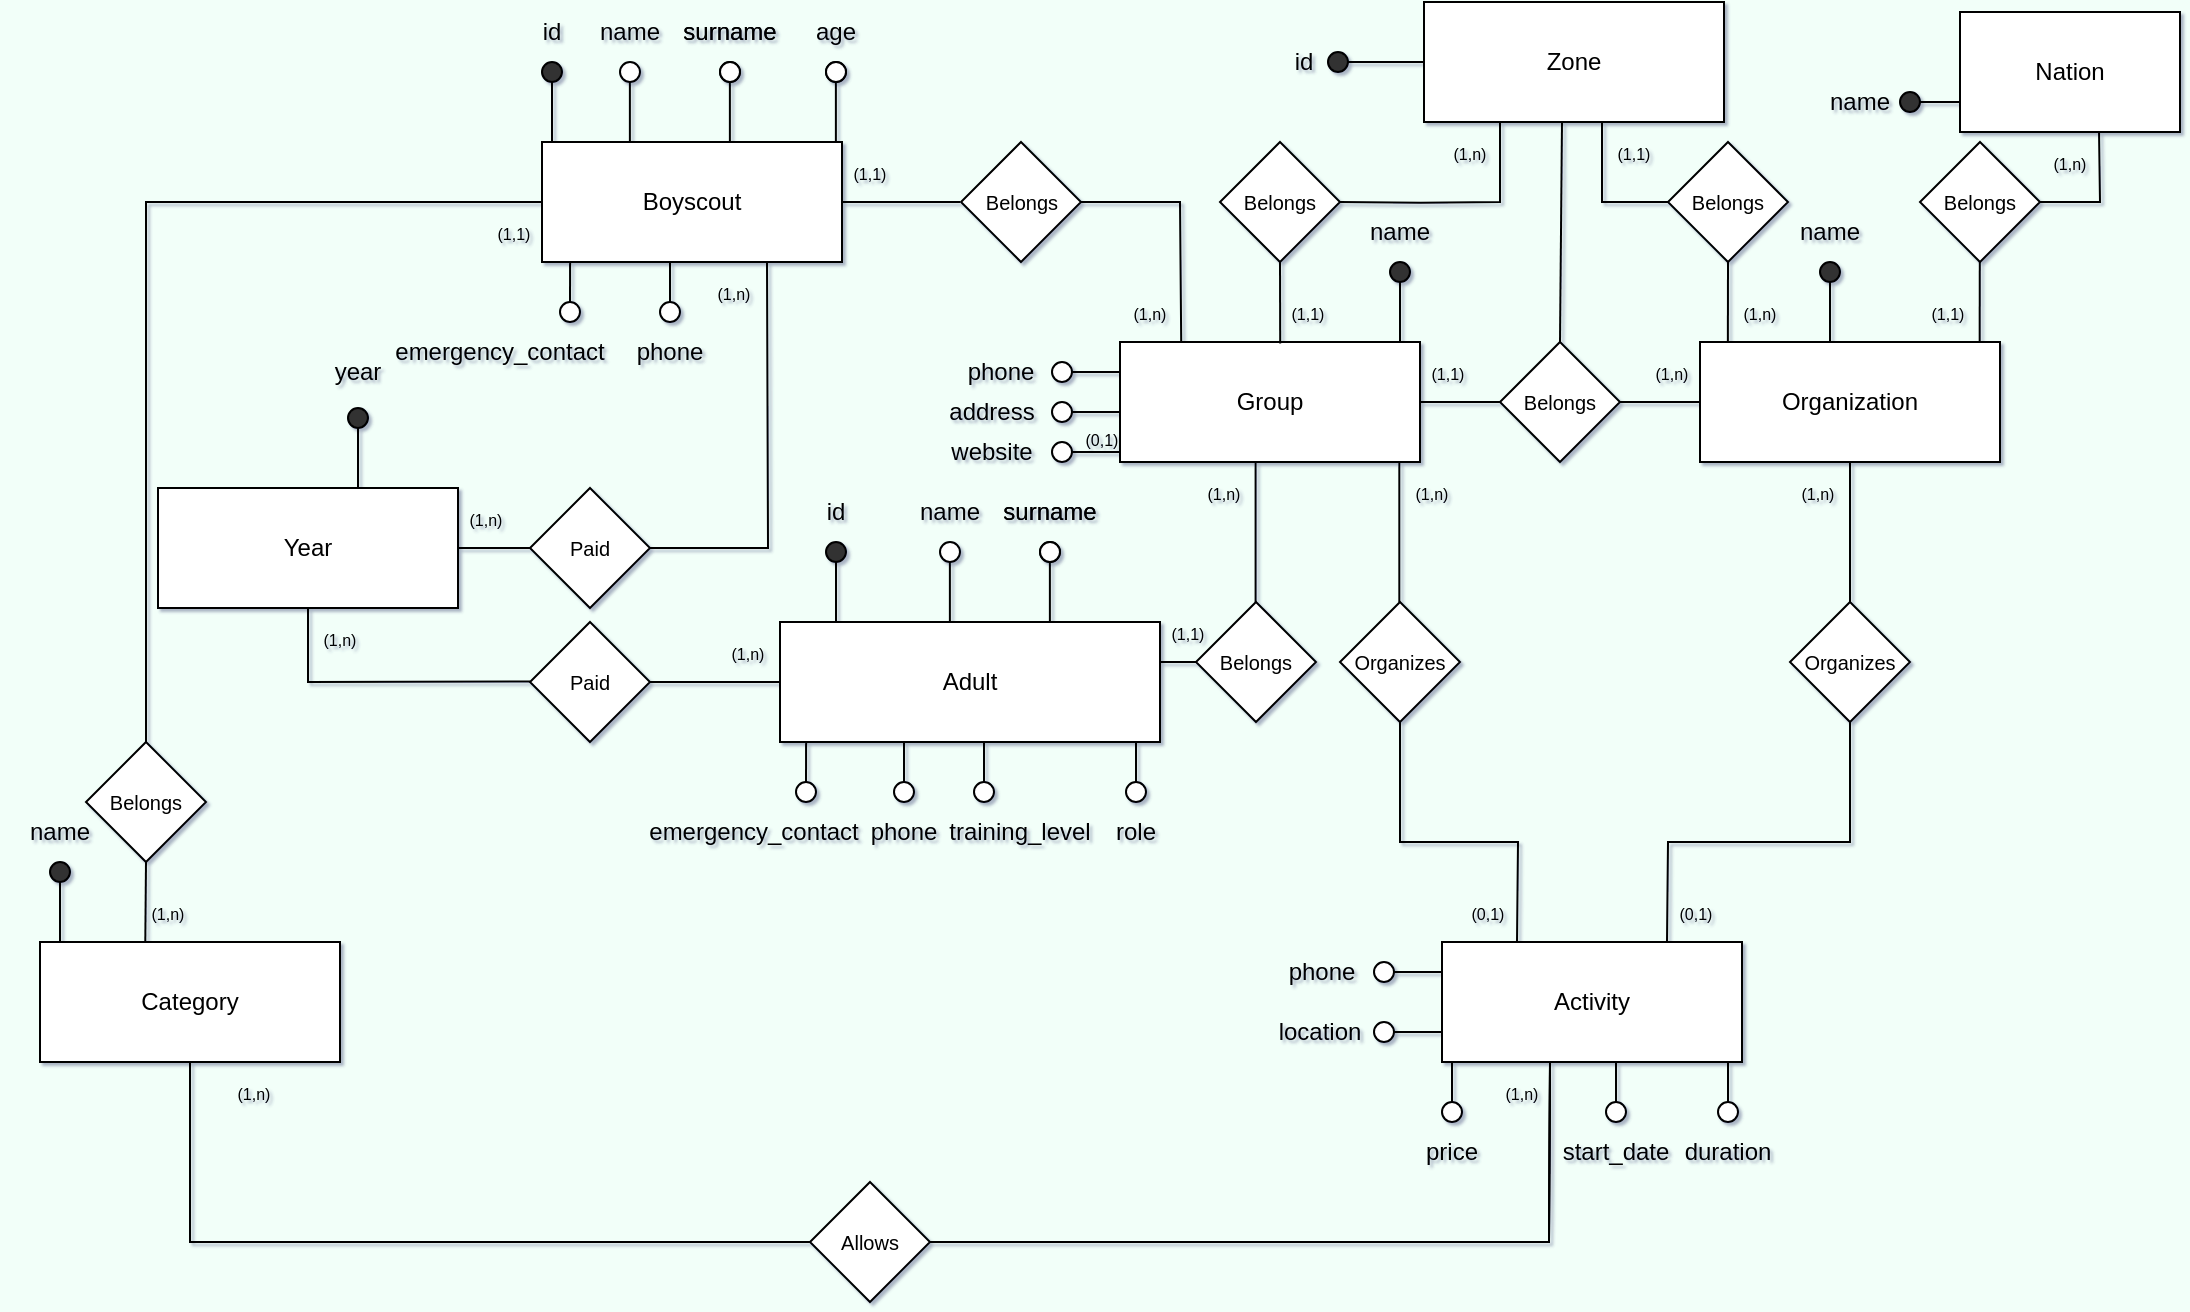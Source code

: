 <mxfile version="18.1.2" type="device"><diagram id="R2lEEEUBdFMjLlhIrx00" name="Page-1"><mxGraphModel dx="2272" dy="762" grid="1" gridSize="10" guides="1" tooltips="1" connect="1" arrows="1" fold="1" page="1" pageScale="1" pageWidth="850" pageHeight="1100" background="#F2FFF9" math="0" shadow="1" extFonts="Permanent Marker^https://fonts.googleapis.com/css?family=Permanent+Marker"><root><mxCell id="0"/><mxCell id="1" parent="0"/><mxCell id="DoqK734k6bvV0mtq3_Hi-2" value="Boyscout" style="rounded=0;whiteSpace=wrap;html=1;" parent="1" vertex="1"><mxGeometry x="111" y="110" width="150" height="60" as="geometry"/></mxCell><mxCell id="DoqK734k6bvV0mtq3_Hi-8" value="" style="ellipse;whiteSpace=wrap;html=1;fillColor=#303030;" parent="1" vertex="1"><mxGeometry x="111" y="70" width="10" height="10" as="geometry"/></mxCell><mxCell id="DoqK734k6bvV0mtq3_Hi-12" value="" style="endArrow=none;html=1;rounded=0;" parent="1" edge="1"><mxGeometry width="50" height="50" relative="1" as="geometry"><mxPoint x="116" y="110" as="sourcePoint"/><mxPoint x="116" y="80" as="targetPoint"/></mxGeometry></mxCell><mxCell id="DoqK734k6bvV0mtq3_Hi-15" value="id" style="text;html=1;strokeColor=none;fillColor=none;align=center;verticalAlign=middle;whiteSpace=wrap;rounded=0;" parent="1" vertex="1"><mxGeometry x="86" y="40" width="60" height="30" as="geometry"/></mxCell><mxCell id="DoqK734k6bvV0mtq3_Hi-16" value="" style="ellipse;whiteSpace=wrap;html=1;fillColor=#FFFFFF;" parent="1" vertex="1"><mxGeometry x="150" y="70" width="10" height="10" as="geometry"/></mxCell><mxCell id="DoqK734k6bvV0mtq3_Hi-18" value="name" style="text;html=1;strokeColor=none;fillColor=none;align=center;verticalAlign=middle;whiteSpace=wrap;rounded=0;" parent="1" vertex="1"><mxGeometry x="125" y="40" width="60" height="30" as="geometry"/></mxCell><mxCell id="DoqK734k6bvV0mtq3_Hi-21" value="" style="ellipse;whiteSpace=wrap;html=1;fillColor=#FFFFFF;" parent="1" vertex="1"><mxGeometry x="200" y="70" width="10" height="10" as="geometry"/></mxCell><mxCell id="DoqK734k6bvV0mtq3_Hi-23" value="surname" style="text;html=1;strokeColor=none;fillColor=none;align=center;verticalAlign=middle;whiteSpace=wrap;rounded=0;" parent="1" vertex="1"><mxGeometry x="175" y="40" width="60" height="30" as="geometry"/></mxCell><mxCell id="DoqK734k6bvV0mtq3_Hi-24" value="surname" style="text;html=1;strokeColor=none;fillColor=none;align=center;verticalAlign=middle;whiteSpace=wrap;rounded=0;" parent="1" vertex="1"><mxGeometry x="175" y="40" width="60" height="30" as="geometry"/></mxCell><mxCell id="DoqK734k6bvV0mtq3_Hi-25" value="" style="ellipse;whiteSpace=wrap;html=1;fillColor=#FFFFFF;" parent="1" vertex="1"><mxGeometry x="200" y="70" width="10" height="10" as="geometry"/></mxCell><mxCell id="DoqK734k6bvV0mtq3_Hi-27" value="emergency_contact" style="text;html=1;strokeColor=none;fillColor=none;align=center;verticalAlign=middle;whiteSpace=wrap;rounded=0;" parent="1" vertex="1"><mxGeometry x="60" y="200" width="60" height="30" as="geometry"/></mxCell><mxCell id="DoqK734k6bvV0mtq3_Hi-28" value="" style="ellipse;whiteSpace=wrap;html=1;fillColor=#FFFFFF;" parent="1" vertex="1"><mxGeometry x="120" y="190" width="10" height="10" as="geometry"/></mxCell><mxCell id="DoqK734k6bvV0mtq3_Hi-30" value="phone" style="text;html=1;strokeColor=none;fillColor=none;align=center;verticalAlign=middle;whiteSpace=wrap;rounded=0;" parent="1" vertex="1"><mxGeometry x="145" y="200" width="60" height="30" as="geometry"/></mxCell><mxCell id="DoqK734k6bvV0mtq3_Hi-31" value="" style="ellipse;whiteSpace=wrap;html=1;fillColor=#FFFFFF;" parent="1" vertex="1"><mxGeometry x="170" y="190" width="10" height="10" as="geometry"/></mxCell><mxCell id="DoqK734k6bvV0mtq3_Hi-32" value="" style="endArrow=none;html=1;rounded=0;" parent="1" edge="1"><mxGeometry width="50" height="50" relative="1" as="geometry"><mxPoint x="154.94" y="110" as="sourcePoint"/><mxPoint x="154.94" y="80" as="targetPoint"/></mxGeometry></mxCell><mxCell id="DoqK734k6bvV0mtq3_Hi-33" value="" style="endArrow=none;html=1;rounded=0;" parent="1" edge="1"><mxGeometry width="50" height="50" relative="1" as="geometry"><mxPoint x="204.94" y="110" as="sourcePoint"/><mxPoint x="204.94" y="80" as="targetPoint"/></mxGeometry></mxCell><mxCell id="DoqK734k6bvV0mtq3_Hi-35" value="Adult" style="rounded=0;whiteSpace=wrap;html=1;" parent="1" vertex="1"><mxGeometry x="230" y="350" width="190" height="60" as="geometry"/></mxCell><mxCell id="DoqK734k6bvV0mtq3_Hi-37" value="training_level" style="text;html=1;strokeColor=none;fillColor=none;align=center;verticalAlign=middle;whiteSpace=wrap;rounded=0;" parent="1" vertex="1"><mxGeometry x="320" y="440" width="60" height="30" as="geometry"/></mxCell><mxCell id="DoqK734k6bvV0mtq3_Hi-40" value="role" style="text;html=1;strokeColor=none;fillColor=none;align=center;verticalAlign=middle;whiteSpace=wrap;rounded=0;" parent="1" vertex="1"><mxGeometry x="378" y="440" width="60" height="30" as="geometry"/></mxCell><mxCell id="DoqK734k6bvV0mtq3_Hi-42" value="Group" style="rounded=0;whiteSpace=wrap;html=1;" parent="1" vertex="1"><mxGeometry x="400" y="210" width="150" height="60" as="geometry"/></mxCell><mxCell id="DoqK734k6bvV0mtq3_Hi-43" value="" style="ellipse;whiteSpace=wrap;html=1;fillColor=#303030;" parent="1" vertex="1"><mxGeometry x="535" y="170" width="10" height="10" as="geometry"/></mxCell><mxCell id="DoqK734k6bvV0mtq3_Hi-44" value="" style="endArrow=none;html=1;rounded=0;" parent="1" edge="1"><mxGeometry width="50" height="50" relative="1" as="geometry"><mxPoint x="540" y="210" as="sourcePoint"/><mxPoint x="540" y="180" as="targetPoint"/></mxGeometry></mxCell><mxCell id="DoqK734k6bvV0mtq3_Hi-45" value="name" style="text;html=1;strokeColor=none;fillColor=none;align=center;verticalAlign=middle;whiteSpace=wrap;rounded=0;" parent="1" vertex="1"><mxGeometry x="510" y="140" width="60" height="30" as="geometry"/></mxCell><mxCell id="DoqK734k6bvV0mtq3_Hi-47" value="phone" style="text;html=1;strokeColor=none;fillColor=none;align=center;verticalAlign=middle;whiteSpace=wrap;rounded=0;" parent="1" vertex="1"><mxGeometry x="320.5" y="210" width="39" height="30" as="geometry"/></mxCell><mxCell id="DoqK734k6bvV0mtq3_Hi-50" value="website" style="text;html=1;strokeColor=none;fillColor=none;align=center;verticalAlign=middle;whiteSpace=wrap;rounded=0;" parent="1" vertex="1"><mxGeometry x="306" y="250" width="60" height="30" as="geometry"/></mxCell><mxCell id="DoqK734k6bvV0mtq3_Hi-57" value="address" style="text;html=1;strokeColor=none;fillColor=none;align=center;verticalAlign=middle;whiteSpace=wrap;rounded=0;" parent="1" vertex="1"><mxGeometry x="306" y="230" width="60" height="30" as="geometry"/></mxCell><mxCell id="DoqK734k6bvV0mtq3_Hi-61" value="&lt;font style=&quot;font-size: 10px&quot;&gt;Belongs&lt;/font&gt;" style="rhombus;whiteSpace=wrap;html=1;fillColor=#FFFFFF;" parent="1" vertex="1"><mxGeometry x="320.5" y="110" width="60" height="60" as="geometry"/></mxCell><mxCell id="DoqK734k6bvV0mtq3_Hi-62" value="" style="endArrow=none;html=1;rounded=0;exitX=1;exitY=0.5;exitDx=0;exitDy=0;" parent="1" source="DoqK734k6bvV0mtq3_Hi-2" edge="1"><mxGeometry width="50" height="50" relative="1" as="geometry"><mxPoint x="338" y="340" as="sourcePoint"/><mxPoint x="320" y="140" as="targetPoint"/></mxGeometry></mxCell><mxCell id="DoqK734k6bvV0mtq3_Hi-69" value="&lt;font style=&quot;font-size: 8px&quot;&gt;(1,1)&lt;/font&gt;" style="text;html=1;strokeColor=none;fillColor=none;align=center;verticalAlign=middle;whiteSpace=wrap;rounded=0;" parent="1" vertex="1"><mxGeometry x="261" y="110" width="28" height="30" as="geometry"/></mxCell><mxCell id="DoqK734k6bvV0mtq3_Hi-72" value="Organization" style="rounded=0;whiteSpace=wrap;html=1;" parent="1" vertex="1"><mxGeometry x="690" y="210" width="150" height="60" as="geometry"/></mxCell><mxCell id="DoqK734k6bvV0mtq3_Hi-78" value="" style="ellipse;whiteSpace=wrap;html=1;fillColor=#303030;" parent="1" vertex="1"><mxGeometry x="750" y="170" width="10" height="10" as="geometry"/></mxCell><mxCell id="DoqK734k6bvV0mtq3_Hi-79" value="" style="endArrow=none;html=1;rounded=0;" parent="1" edge="1"><mxGeometry width="50" height="50" relative="1" as="geometry"><mxPoint x="755" y="210" as="sourcePoint"/><mxPoint x="755" y="180" as="targetPoint"/></mxGeometry></mxCell><mxCell id="DoqK734k6bvV0mtq3_Hi-80" value="name" style="text;html=1;strokeColor=none;fillColor=none;align=center;verticalAlign=middle;whiteSpace=wrap;rounded=0;" parent="1" vertex="1"><mxGeometry x="725" y="140" width="60" height="30" as="geometry"/></mxCell><mxCell id="DoqK734k6bvV0mtq3_Hi-81" value="" style="endArrow=none;html=1;rounded=0;exitX=0;exitY=0.5;exitDx=0;exitDy=0;entryX=1;entryY=0.5;entryDx=0;entryDy=0;" parent="1" target="DoqK734k6bvV0mtq3_Hi-82" edge="1"><mxGeometry width="50" height="50" relative="1" as="geometry"><mxPoint x="400" y="245" as="sourcePoint"/><mxPoint x="362.0" y="250" as="targetPoint"/></mxGeometry></mxCell><mxCell id="DoqK734k6bvV0mtq3_Hi-82" value="" style="ellipse;whiteSpace=wrap;html=1;fillColor=#FFFFFF;" parent="1" vertex="1"><mxGeometry x="366" y="240" width="10" height="10" as="geometry"/></mxCell><mxCell id="DoqK734k6bvV0mtq3_Hi-83" value="" style="endArrow=none;html=1;rounded=0;exitX=0;exitY=0.5;exitDx=0;exitDy=0;entryX=1;entryY=0.5;entryDx=0;entryDy=0;" parent="1" target="DoqK734k6bvV0mtq3_Hi-84" edge="1"><mxGeometry width="50" height="50" relative="1" as="geometry"><mxPoint x="400" y="265" as="sourcePoint"/><mxPoint x="362.0" y="270" as="targetPoint"/></mxGeometry></mxCell><mxCell id="DoqK734k6bvV0mtq3_Hi-84" value="" style="ellipse;whiteSpace=wrap;html=1;fillColor=#FFFFFF;" parent="1" vertex="1"><mxGeometry x="366" y="260" width="10" height="10" as="geometry"/></mxCell><mxCell id="DoqK734k6bvV0mtq3_Hi-85" value="" style="endArrow=none;html=1;rounded=0;exitX=0;exitY=0.5;exitDx=0;exitDy=0;entryX=1;entryY=0.5;entryDx=0;entryDy=0;" parent="1" target="DoqK734k6bvV0mtq3_Hi-86" edge="1"><mxGeometry width="50" height="50" relative="1" as="geometry"><mxPoint x="400" y="225" as="sourcePoint"/><mxPoint x="362.0" y="230" as="targetPoint"/></mxGeometry></mxCell><mxCell id="DoqK734k6bvV0mtq3_Hi-86" value="" style="ellipse;whiteSpace=wrap;html=1;fillColor=#FFFFFF;" parent="1" vertex="1"><mxGeometry x="366" y="220" width="10" height="10" as="geometry"/></mxCell><mxCell id="DoqK734k6bvV0mtq3_Hi-87" value="&lt;font style=&quot;font-size: 10px&quot;&gt;Belongs&lt;/font&gt;" style="rhombus;whiteSpace=wrap;html=1;fillColor=#FFFFFF;" parent="1" vertex="1"><mxGeometry x="590" y="210" width="60" height="60" as="geometry"/></mxCell><mxCell id="DoqK734k6bvV0mtq3_Hi-88" value="" style="endArrow=none;html=1;rounded=0;entryX=0;entryY=0.5;entryDx=0;entryDy=0;exitX=1;exitY=0.5;exitDx=0;exitDy=0;" parent="1" source="DoqK734k6bvV0mtq3_Hi-42" target="DoqK734k6bvV0mtq3_Hi-87" edge="1"><mxGeometry width="50" height="50" relative="1" as="geometry"><mxPoint x="485" y="220" as="sourcePoint"/><mxPoint x="485" y="180" as="targetPoint"/></mxGeometry></mxCell><mxCell id="DoqK734k6bvV0mtq3_Hi-89" value="" style="endArrow=none;html=1;rounded=0;entryX=0;entryY=0.5;entryDx=0;entryDy=0;exitX=1;exitY=0.5;exitDx=0;exitDy=0;" parent="1" source="DoqK734k6bvV0mtq3_Hi-87" target="DoqK734k6bvV0mtq3_Hi-72" edge="1"><mxGeometry width="50" height="50" relative="1" as="geometry"><mxPoint x="560" y="250" as="sourcePoint"/><mxPoint x="610" y="250" as="targetPoint"/></mxGeometry></mxCell><mxCell id="DoqK734k6bvV0mtq3_Hi-90" value="&lt;font style=&quot;font-size: 8px&quot;&gt;(1,1)&lt;/font&gt;" style="text;html=1;strokeColor=none;fillColor=none;align=center;verticalAlign=middle;whiteSpace=wrap;rounded=0;" parent="1" vertex="1"><mxGeometry x="550" y="210" width="28" height="30" as="geometry"/></mxCell><mxCell id="DoqK734k6bvV0mtq3_Hi-91" value="&lt;font style=&quot;font-size: 8px&quot;&gt;(1,n)&lt;/font&gt;" style="text;html=1;strokeColor=none;fillColor=none;align=center;verticalAlign=middle;whiteSpace=wrap;rounded=0;" parent="1" vertex="1"><mxGeometry x="662" y="210" width="28" height="30" as="geometry"/></mxCell><mxCell id="DoqK734k6bvV0mtq3_Hi-92" value="Category" style="rounded=0;whiteSpace=wrap;html=1;" parent="1" vertex="1"><mxGeometry x="-140" y="510" width="150" height="60" as="geometry"/></mxCell><mxCell id="DoqK734k6bvV0mtq3_Hi-93" value="Activity" style="rounded=0;whiteSpace=wrap;html=1;" parent="1" vertex="1"><mxGeometry x="561" y="510" width="150" height="60" as="geometry"/></mxCell><mxCell id="DoqK734k6bvV0mtq3_Hi-95" value="start_date" style="text;html=1;strokeColor=none;fillColor=none;align=center;verticalAlign=middle;whiteSpace=wrap;rounded=0;" parent="1" vertex="1"><mxGeometry x="618" y="600" width="60" height="30" as="geometry"/></mxCell><mxCell id="DoqK734k6bvV0mtq3_Hi-96" value="" style="ellipse;whiteSpace=wrap;html=1;fillColor=#FFFFFF;" parent="1" vertex="1"><mxGeometry x="643" y="590" width="10" height="10" as="geometry"/></mxCell><mxCell id="DoqK734k6bvV0mtq3_Hi-97" value="" style="endArrow=none;html=1;rounded=0;exitX=0.5;exitY=1;exitDx=0;exitDy=0;entryX=0.5;entryY=0;entryDx=0;entryDy=0;" parent="1" target="DoqK734k6bvV0mtq3_Hi-96" edge="1"><mxGeometry width="50" height="50" relative="1" as="geometry"><mxPoint x="648" y="570" as="sourcePoint"/><mxPoint x="648" y="590" as="targetPoint"/></mxGeometry></mxCell><mxCell id="DoqK734k6bvV0mtq3_Hi-98" value="duration" style="text;html=1;strokeColor=none;fillColor=none;align=center;verticalAlign=middle;whiteSpace=wrap;rounded=0;" parent="1" vertex="1"><mxGeometry x="674" y="600" width="60" height="30" as="geometry"/></mxCell><mxCell id="DoqK734k6bvV0mtq3_Hi-99" value="" style="ellipse;whiteSpace=wrap;html=1;fillColor=#FFFFFF;" parent="1" vertex="1"><mxGeometry x="699" y="590" width="10" height="10" as="geometry"/></mxCell><mxCell id="DoqK734k6bvV0mtq3_Hi-100" value="" style="endArrow=none;html=1;rounded=0;exitX=0.5;exitY=1;exitDx=0;exitDy=0;entryX=0.5;entryY=0;entryDx=0;entryDy=0;" parent="1" target="DoqK734k6bvV0mtq3_Hi-99" edge="1"><mxGeometry width="50" height="50" relative="1" as="geometry"><mxPoint x="704" y="570.0" as="sourcePoint"/><mxPoint x="704" y="590" as="targetPoint"/></mxGeometry></mxCell><mxCell id="DoqK734k6bvV0mtq3_Hi-101" value="price" style="text;html=1;strokeColor=none;fillColor=none;align=center;verticalAlign=middle;whiteSpace=wrap;rounded=0;" parent="1" vertex="1"><mxGeometry x="536" y="600" width="60" height="30" as="geometry"/></mxCell><mxCell id="DoqK734k6bvV0mtq3_Hi-102" value="" style="ellipse;whiteSpace=wrap;html=1;fillColor=#FFFFFF;" parent="1" vertex="1"><mxGeometry x="561" y="590" width="10" height="10" as="geometry"/></mxCell><mxCell id="DoqK734k6bvV0mtq3_Hi-103" value="" style="endArrow=none;html=1;rounded=0;exitX=0.5;exitY=1;exitDx=0;exitDy=0;entryX=0.5;entryY=0;entryDx=0;entryDy=0;" parent="1" target="DoqK734k6bvV0mtq3_Hi-102" edge="1"><mxGeometry width="50" height="50" relative="1" as="geometry"><mxPoint x="566" y="570.0" as="sourcePoint"/><mxPoint x="566" y="590" as="targetPoint"/></mxGeometry></mxCell><mxCell id="DoqK734k6bvV0mtq3_Hi-104" value="location" style="text;html=1;strokeColor=none;fillColor=none;align=center;verticalAlign=middle;whiteSpace=wrap;rounded=0;" parent="1" vertex="1"><mxGeometry x="470" y="540" width="60" height="30" as="geometry"/></mxCell><mxCell id="DoqK734k6bvV0mtq3_Hi-108" value="phone" style="text;html=1;strokeColor=none;fillColor=none;align=center;verticalAlign=middle;whiteSpace=wrap;rounded=0;" parent="1" vertex="1"><mxGeometry x="480" y="510" width="42" height="30" as="geometry"/></mxCell><mxCell id="DoqK734k6bvV0mtq3_Hi-109" value="" style="ellipse;whiteSpace=wrap;html=1;fillColor=#FFFFFF;" parent="1" vertex="1"><mxGeometry x="527" y="520" width="10" height="10" as="geometry"/></mxCell><mxCell id="DoqK734k6bvV0mtq3_Hi-110" value="" style="endArrow=none;html=1;rounded=0;entryX=1;entryY=0.5;entryDx=0;entryDy=0;" parent="1" target="DoqK734k6bvV0mtq3_Hi-109" edge="1"><mxGeometry width="50" height="50" relative="1" as="geometry"><mxPoint x="561" y="525" as="sourcePoint"/><mxPoint x="521" y="525" as="targetPoint"/></mxGeometry></mxCell><mxCell id="DoqK734k6bvV0mtq3_Hi-111" value="&lt;span style=&quot;font-size: 10px&quot;&gt;Organizes&lt;/span&gt;" style="rhombus;whiteSpace=wrap;html=1;fillColor=#FFFFFF;" parent="1" vertex="1"><mxGeometry x="510" y="340" width="60" height="60" as="geometry"/></mxCell><mxCell id="DoqK734k6bvV0mtq3_Hi-112" value="&lt;font style=&quot;font-size: 10px&quot;&gt;Organizes&lt;/font&gt;" style="rhombus;whiteSpace=wrap;html=1;fillColor=#FFFFFF;" parent="1" vertex="1"><mxGeometry x="735" y="340" width="60" height="60" as="geometry"/></mxCell><mxCell id="DoqK734k6bvV0mtq3_Hi-115" value="" style="endArrow=none;html=1;rounded=0;entryX=0.5;entryY=1;entryDx=0;entryDy=0;exitX=0.25;exitY=0;exitDx=0;exitDy=0;" parent="1" source="DoqK734k6bvV0mtq3_Hi-93" target="DoqK734k6bvV0mtq3_Hi-111" edge="1"><mxGeometry width="50" height="50" relative="1" as="geometry"><mxPoint x="610" y="460" as="sourcePoint"/><mxPoint x="553.8" y="400" as="targetPoint"/><Array as="points"><mxPoint x="599" y="460"/><mxPoint x="540" y="460"/></Array></mxGeometry></mxCell><mxCell id="DoqK734k6bvV0mtq3_Hi-119" value="&lt;font style=&quot;font-size: 8px&quot;&gt;(1,n)&lt;/font&gt;" style="text;html=1;strokeColor=none;fillColor=none;align=center;verticalAlign=middle;whiteSpace=wrap;rounded=0;" parent="1" vertex="1"><mxGeometry x="735" y="270" width="28" height="30" as="geometry"/></mxCell><mxCell id="DoqK734k6bvV0mtq3_Hi-120" value="&lt;font style=&quot;font-size: 8px&quot;&gt;(1,n)&lt;/font&gt;" style="text;html=1;strokeColor=none;fillColor=none;align=center;verticalAlign=middle;whiteSpace=wrap;rounded=0;" parent="1" vertex="1"><mxGeometry x="542" y="270" width="28" height="30" as="geometry"/></mxCell><mxCell id="DoqK734k6bvV0mtq3_Hi-121" value="&lt;font style=&quot;font-size: 8px&quot;&gt;(0,1)&lt;/font&gt;" style="text;html=1;strokeColor=none;fillColor=none;align=center;verticalAlign=middle;whiteSpace=wrap;rounded=0;" parent="1" vertex="1"><mxGeometry x="570" y="480" width="28" height="30" as="geometry"/></mxCell><mxCell id="DoqK734k6bvV0mtq3_Hi-122" value="&lt;font style=&quot;font-size: 8px&quot;&gt;(0,1)&lt;/font&gt;" style="text;html=1;strokeColor=none;fillColor=none;align=center;verticalAlign=middle;whiteSpace=wrap;rounded=0;" parent="1" vertex="1"><mxGeometry x="674" y="480" width="28" height="30" as="geometry"/></mxCell><mxCell id="DoqK734k6bvV0mtq3_Hi-128" value="" style="ellipse;whiteSpace=wrap;html=1;fillColor=#FFFFFF;" parent="1" vertex="1"><mxGeometry x="327" y="430" width="10" height="10" as="geometry"/></mxCell><mxCell id="DoqK734k6bvV0mtq3_Hi-129" value="" style="endArrow=none;html=1;rounded=0;exitX=0.5;exitY=1;exitDx=0;exitDy=0;entryX=0.5;entryY=0;entryDx=0;entryDy=0;" parent="1" target="DoqK734k6bvV0mtq3_Hi-128" edge="1"><mxGeometry width="50" height="50" relative="1" as="geometry"><mxPoint x="332" y="410" as="sourcePoint"/><mxPoint x="332" y="430" as="targetPoint"/></mxGeometry></mxCell><mxCell id="DoqK734k6bvV0mtq3_Hi-130" value="" style="ellipse;whiteSpace=wrap;html=1;fillColor=#FFFFFF;" parent="1" vertex="1"><mxGeometry x="403" y="430" width="10" height="10" as="geometry"/></mxCell><mxCell id="DoqK734k6bvV0mtq3_Hi-131" value="" style="endArrow=none;html=1;rounded=0;exitX=0.5;exitY=1;exitDx=0;exitDy=0;entryX=0.5;entryY=0;entryDx=0;entryDy=0;" parent="1" target="DoqK734k6bvV0mtq3_Hi-130" edge="1"><mxGeometry width="50" height="50" relative="1" as="geometry"><mxPoint x="408" y="410" as="sourcePoint"/><mxPoint x="408" y="430" as="targetPoint"/></mxGeometry></mxCell><mxCell id="DoqK734k6bvV0mtq3_Hi-136" value="&lt;font style=&quot;font-size: 8px&quot;&gt;(1,n)&lt;/font&gt;" style="text;html=1;strokeColor=none;fillColor=none;align=center;verticalAlign=middle;whiteSpace=wrap;rounded=0;" parent="1" vertex="1"><mxGeometry x="401" y="180" width="28" height="30" as="geometry"/></mxCell><mxCell id="DoqK734k6bvV0mtq3_Hi-137" value="&lt;font style=&quot;font-size: 10px&quot;&gt;Belongs&lt;/font&gt;" style="rhombus;whiteSpace=wrap;html=1;fillColor=#FFFFFF;" parent="1" vertex="1"><mxGeometry x="-117" y="410" width="60" height="60" as="geometry"/></mxCell><mxCell id="DoqK734k6bvV0mtq3_Hi-139" value="" style="endArrow=none;html=1;rounded=0;exitX=0.5;exitY=0;exitDx=0;exitDy=0;entryX=0;entryY=0.5;entryDx=0;entryDy=0;" parent="1" source="DoqK734k6bvV0mtq3_Hi-137" target="DoqK734k6bvV0mtq3_Hi-2" edge="1"><mxGeometry width="50" height="50" relative="1" as="geometry"><mxPoint x="80.6" y="409.64" as="sourcePoint"/><mxPoint x="207" y="170" as="targetPoint"/><Array as="points"><mxPoint x="-87" y="140"/></Array></mxGeometry></mxCell><mxCell id="DoqK734k6bvV0mtq3_Hi-140" value="" style="endArrow=none;html=1;rounded=0;exitX=0.351;exitY=0;exitDx=0;exitDy=0;exitPerimeter=0;" parent="1" source="DoqK734k6bvV0mtq3_Hi-92" edge="1"><mxGeometry width="50" height="50" relative="1" as="geometry"><mxPoint x="-87.23" y="490" as="sourcePoint"/><mxPoint x="-87" y="470" as="targetPoint"/></mxGeometry></mxCell><mxCell id="DoqK734k6bvV0mtq3_Hi-141" value="&lt;font style=&quot;font-size: 8px&quot;&gt;(1,1)&lt;/font&gt;" style="text;html=1;strokeColor=none;fillColor=none;align=center;verticalAlign=middle;whiteSpace=wrap;rounded=0;" parent="1" vertex="1"><mxGeometry x="83" y="140" width="28" height="30" as="geometry"/></mxCell><mxCell id="DoqK734k6bvV0mtq3_Hi-142" value="&lt;font style=&quot;font-size: 8px&quot;&gt;(1,n)&lt;/font&gt;" style="text;html=1;strokeColor=none;fillColor=none;align=center;verticalAlign=middle;whiteSpace=wrap;rounded=0;" parent="1" vertex="1"><mxGeometry x="-90" y="480" width="28" height="30" as="geometry"/></mxCell><mxCell id="DoqK734k6bvV0mtq3_Hi-145" value="" style="endArrow=none;html=1;rounded=0;entryX=0.5;entryY=1;entryDx=0;entryDy=0;exitX=0.5;exitY=0;exitDx=0;exitDy=0;" parent="1" source="DoqK734k6bvV0mtq3_Hi-112" target="DoqK734k6bvV0mtq3_Hi-72" edge="1"><mxGeometry width="50" height="50" relative="1" as="geometry"><mxPoint x="804.49" y="340" as="sourcePoint"/><mxPoint x="804.29" y="230" as="targetPoint"/></mxGeometry></mxCell><mxCell id="DoqK734k6bvV0mtq3_Hi-146" value="" style="ellipse;whiteSpace=wrap;html=1;fillColor=#FFFFFF;" parent="1" vertex="1"><mxGeometry x="527" y="550" width="10" height="10" as="geometry"/></mxCell><mxCell id="DoqK734k6bvV0mtq3_Hi-147" value="" style="endArrow=none;html=1;rounded=0;entryX=1;entryY=0.5;entryDx=0;entryDy=0;" parent="1" target="DoqK734k6bvV0mtq3_Hi-146" edge="1"><mxGeometry width="50" height="50" relative="1" as="geometry"><mxPoint x="561" y="555.0" as="sourcePoint"/><mxPoint x="521" y="555" as="targetPoint"/></mxGeometry></mxCell><mxCell id="DoqK734k6bvV0mtq3_Hi-176" value="&lt;font style=&quot;font-size: 10px&quot;&gt;Allows&lt;/font&gt;" style="rhombus;whiteSpace=wrap;html=1;fillColor=#FFFFFF;" parent="1" vertex="1"><mxGeometry x="245" y="630" width="60" height="60" as="geometry"/></mxCell><mxCell id="DoqK734k6bvV0mtq3_Hi-178" value="" style="endArrow=none;html=1;rounded=0;exitX=0.5;exitY=1;exitDx=0;exitDy=0;entryX=0;entryY=0.5;entryDx=0;entryDy=0;" parent="1" source="DoqK734k6bvV0mtq3_Hi-92" target="DoqK734k6bvV0mtq3_Hi-176" edge="1"><mxGeometry width="50" height="50" relative="1" as="geometry"><mxPoint x="121.5" y="570" as="sourcePoint"/><mxPoint x="300" y="660" as="targetPoint"/><Array as="points"><mxPoint x="-65" y="660"/></Array></mxGeometry></mxCell><mxCell id="DoqK734k6bvV0mtq3_Hi-180" value="" style="endArrow=none;html=1;rounded=0;entryX=0.25;entryY=1;entryDx=0;entryDy=0;exitX=1;exitY=0.5;exitDx=0;exitDy=0;" parent="1" edge="1"><mxGeometry width="50" height="50" relative="1" as="geometry"><mxPoint x="520" y="660" as="sourcePoint"/><mxPoint x="615" y="570" as="targetPoint"/><Array as="points"><mxPoint x="614.5" y="660"/></Array></mxGeometry></mxCell><mxCell id="DoqK734k6bvV0mtq3_Hi-182" value="&lt;font style=&quot;font-size: 8px&quot;&gt;(1,n)&lt;/font&gt;" style="text;html=1;strokeColor=none;fillColor=none;align=center;verticalAlign=middle;whiteSpace=wrap;rounded=0;" parent="1" vertex="1"><mxGeometry x="587" y="570" width="28" height="30" as="geometry"/></mxCell><mxCell id="DoqK734k6bvV0mtq3_Hi-186" value="&lt;font style=&quot;font-size: 8px&quot;&gt;(1,n)&lt;/font&gt;" style="text;html=1;strokeColor=none;fillColor=none;align=center;verticalAlign=middle;whiteSpace=wrap;rounded=0;" parent="1" vertex="1"><mxGeometry x="-47" y="570" width="28" height="30" as="geometry"/></mxCell><mxCell id="DoqK734k6bvV0mtq3_Hi-190" value="" style="ellipse;whiteSpace=wrap;html=1;fillColor=#303030;" parent="1" vertex="1"><mxGeometry x="-135" y="470" width="10" height="10" as="geometry"/></mxCell><mxCell id="DoqK734k6bvV0mtq3_Hi-191" value="" style="endArrow=none;html=1;rounded=0;" parent="1" edge="1"><mxGeometry width="50" height="50" relative="1" as="geometry"><mxPoint x="-130" y="510" as="sourcePoint"/><mxPoint x="-130" y="480" as="targetPoint"/></mxGeometry></mxCell><mxCell id="DoqK734k6bvV0mtq3_Hi-192" value="name" style="text;html=1;strokeColor=none;fillColor=none;align=center;verticalAlign=middle;whiteSpace=wrap;rounded=0;" parent="1" vertex="1"><mxGeometry x="-160" y="440" width="60" height="30" as="geometry"/></mxCell><mxCell id="DoqK734k6bvV0mtq3_Hi-193" value="" style="endArrow=none;html=1;rounded=0;entryX=0.204;entryY=-0.007;entryDx=0;entryDy=0;exitX=1;exitY=0.5;exitDx=0;exitDy=0;entryPerimeter=0;" parent="1" source="DoqK734k6bvV0mtq3_Hi-61" target="DoqK734k6bvV0mtq3_Hi-42" edge="1"><mxGeometry width="50" height="50" relative="1" as="geometry"><mxPoint x="426" y="140" as="sourcePoint"/><mxPoint x="475" y="210" as="targetPoint"/><Array as="points"><mxPoint x="420" y="140"/><mxPoint x="430" y="140"/></Array></mxGeometry></mxCell><mxCell id="DoqK734k6bvV0mtq3_Hi-195" value="" style="endArrow=none;html=1;rounded=0;entryX=0.5;entryY=1;entryDx=0;entryDy=0;" parent="1" edge="1"><mxGeometry width="50" height="50" relative="1" as="geometry"><mxPoint x="539.66" y="340" as="sourcePoint"/><mxPoint x="539.66" y="270" as="targetPoint"/></mxGeometry></mxCell><mxCell id="BF_dbd6eHi6yPSpijGAB-1" value="" style="endArrow=none;html=1;rounded=0;entryX=0.25;entryY=1;entryDx=0;entryDy=0;" parent="1" edge="1"><mxGeometry width="50" height="50" relative="1" as="geometry"><mxPoint x="420" y="660" as="sourcePoint"/><mxPoint x="615" y="570" as="targetPoint"/><Array as="points"><mxPoint x="614.5" y="660"/></Array></mxGeometry></mxCell><mxCell id="BF_dbd6eHi6yPSpijGAB-2" value="" style="endArrow=none;html=1;rounded=0;entryX=0.25;entryY=1;entryDx=0;entryDy=0;exitX=1;exitY=0.5;exitDx=0;exitDy=0;" parent="1" source="DoqK734k6bvV0mtq3_Hi-176" edge="1"><mxGeometry width="50" height="50" relative="1" as="geometry"><mxPoint x="420" y="660" as="sourcePoint"/><mxPoint x="615" y="570" as="targetPoint"/><Array as="points"><mxPoint x="614.5" y="660"/></Array></mxGeometry></mxCell><mxCell id="BF_dbd6eHi6yPSpijGAB-3" value="" style="endArrow=none;html=1;rounded=0;entryX=0.5;entryY=1;entryDx=0;entryDy=0;exitX=0.75;exitY=0;exitDx=0;exitDy=0;" parent="1" source="DoqK734k6bvV0mtq3_Hi-93" target="DoqK734k6bvV0mtq3_Hi-112" edge="1"><mxGeometry width="50" height="50" relative="1" as="geometry"><mxPoint x="641" y="400" as="sourcePoint"/><mxPoint x="764.5" y="510" as="targetPoint"/><Array as="points"><mxPoint x="674" y="460"/><mxPoint x="765" y="460"/></Array></mxGeometry></mxCell><mxCell id="BF_dbd6eHi6yPSpijGAB-15" value="Zone" style="rounded=0;whiteSpace=wrap;html=1;" parent="1" vertex="1"><mxGeometry x="552" y="40" width="150" height="60" as="geometry"/></mxCell><mxCell id="BF_dbd6eHi6yPSpijGAB-16" value="" style="endArrow=none;html=1;rounded=0;exitX=0.534;exitY=0.013;exitDx=0;exitDy=0;entryX=0.5;entryY=1;entryDx=0;entryDy=0;exitPerimeter=0;" parent="1" source="DoqK734k6bvV0mtq3_Hi-42" target="BF_dbd6eHi6yPSpijGAB-23" edge="1"><mxGeometry width="50" height="50" relative="1" as="geometry"><mxPoint x="430" y="360" as="sourcePoint"/><mxPoint x="530" y="120" as="targetPoint"/></mxGeometry></mxCell><mxCell id="BF_dbd6eHi6yPSpijGAB-19" value="id" style="text;html=1;strokeColor=none;fillColor=none;align=center;verticalAlign=middle;whiteSpace=wrap;rounded=0;" parent="1" vertex="1"><mxGeometry x="462" y="55" width="60" height="30" as="geometry"/></mxCell><mxCell id="BF_dbd6eHi6yPSpijGAB-20" value="" style="ellipse;whiteSpace=wrap;html=1;fillColor=#303030;" parent="1" vertex="1"><mxGeometry x="504" y="65" width="10" height="10" as="geometry"/></mxCell><mxCell id="BF_dbd6eHi6yPSpijGAB-23" value="&lt;font style=&quot;font-size: 10px&quot;&gt;Belongs&lt;/font&gt;" style="rhombus;whiteSpace=wrap;html=1;fillColor=#FFFFFF;" parent="1" vertex="1"><mxGeometry x="450" y="110" width="60" height="60" as="geometry"/></mxCell><mxCell id="BF_dbd6eHi6yPSpijGAB-26" value="&lt;font style=&quot;font-size: 8px&quot;&gt;(1,1)&lt;/font&gt;" style="text;html=1;strokeColor=none;fillColor=none;align=center;verticalAlign=middle;whiteSpace=wrap;rounded=0;" parent="1" vertex="1"><mxGeometry x="480" y="180" width="28" height="30" as="geometry"/></mxCell><mxCell id="BF_dbd6eHi6yPSpijGAB-28" value="" style="endArrow=none;html=1;rounded=0;entryX=0;entryY=0.5;entryDx=0;entryDy=0;exitX=1;exitY=0.5;exitDx=0;exitDy=0;" parent="1" source="BF_dbd6eHi6yPSpijGAB-20" target="BF_dbd6eHi6yPSpijGAB-15" edge="1"><mxGeometry width="50" height="50" relative="1" as="geometry"><mxPoint x="630" y="10" as="sourcePoint"/><mxPoint x="392.5" y="460" as="targetPoint"/></mxGeometry></mxCell><mxCell id="BF_dbd6eHi6yPSpijGAB-34" value="" style="endArrow=none;html=1;rounded=0;exitX=1;exitY=0.5;exitDx=0;exitDy=0;" parent="1" source="BF_dbd6eHi6yPSpijGAB-23" edge="1"><mxGeometry width="50" height="50" relative="1" as="geometry"><mxPoint x="510.9" y="140.42" as="sourcePoint"/><mxPoint x="590" y="100" as="targetPoint"/><Array as="points"><mxPoint x="550.4" y="140.42"/><mxPoint x="590" y="140"/></Array></mxGeometry></mxCell><mxCell id="BF_dbd6eHi6yPSpijGAB-35" value="&lt;font style=&quot;font-size: 8px&quot;&gt;(1,n)&lt;/font&gt;" style="text;html=1;strokeColor=none;fillColor=none;align=center;verticalAlign=middle;whiteSpace=wrap;rounded=0;" parent="1" vertex="1"><mxGeometry x="561" y="100" width="28" height="30" as="geometry"/></mxCell><mxCell id="BF_dbd6eHi6yPSpijGAB-38" value="&lt;font style=&quot;font-size: 10px&quot;&gt;Belongs&lt;/font&gt;" style="rhombus;whiteSpace=wrap;html=1;fillColor=#FFFFFF;" parent="1" vertex="1"><mxGeometry x="674" y="110" width="60" height="60" as="geometry"/></mxCell><mxCell id="BF_dbd6eHi6yPSpijGAB-41" value="" style="endArrow=none;html=1;rounded=0;exitX=0.534;exitY=0.013;exitDx=0;exitDy=0;entryX=0.5;entryY=1;entryDx=0;entryDy=0;exitPerimeter=0;" parent="1" target="BF_dbd6eHi6yPSpijGAB-38" edge="1"><mxGeometry width="50" height="50" relative="1" as="geometry"><mxPoint x="703.93" y="210.0" as="sourcePoint"/><mxPoint x="703.83" y="169.22" as="targetPoint"/></mxGeometry></mxCell><mxCell id="BF_dbd6eHi6yPSpijGAB-43" value="" style="endArrow=none;html=1;rounded=0;exitX=0;exitY=0.5;exitDx=0;exitDy=0;" parent="1" source="BF_dbd6eHi6yPSpijGAB-38" edge="1"><mxGeometry width="50" height="50" relative="1" as="geometry"><mxPoint x="561" y="140" as="sourcePoint"/><mxPoint x="641" y="100" as="targetPoint"/><Array as="points"><mxPoint x="641" y="140"/></Array></mxGeometry></mxCell><mxCell id="BF_dbd6eHi6yPSpijGAB-44" value="&lt;font style=&quot;font-size: 8px&quot;&gt;(1,1)&lt;/font&gt;" style="text;html=1;strokeColor=none;fillColor=none;align=center;verticalAlign=middle;whiteSpace=wrap;rounded=0;" parent="1" vertex="1"><mxGeometry x="643" y="100" width="28" height="30" as="geometry"/></mxCell><mxCell id="BF_dbd6eHi6yPSpijGAB-45" value="&lt;font style=&quot;font-size: 8px&quot;&gt;(1,n)&lt;/font&gt;" style="text;html=1;strokeColor=none;fillColor=none;align=center;verticalAlign=middle;whiteSpace=wrap;rounded=0;" parent="1" vertex="1"><mxGeometry x="706" y="180" width="28" height="30" as="geometry"/></mxCell><mxCell id="mEatIiZUnXs6xPLFm82P-4" value="" style="endArrow=none;html=1;rounded=0;exitX=0.067;exitY=1.008;exitDx=0;exitDy=0;exitPerimeter=0;" parent="1" edge="1"><mxGeometry width="50" height="50" relative="1" as="geometry"><mxPoint x="125.05" y="170.48" as="sourcePoint"/><mxPoint x="125" y="190" as="targetPoint"/></mxGeometry></mxCell><mxCell id="mEatIiZUnXs6xPLFm82P-5" value="" style="endArrow=none;html=1;rounded=0;" parent="1" edge="1"><mxGeometry width="50" height="50" relative="1" as="geometry"><mxPoint x="175" y="170" as="sourcePoint"/><mxPoint x="175" y="190" as="targetPoint"/></mxGeometry></mxCell><mxCell id="mEatIiZUnXs6xPLFm82P-6" value="&lt;font style=&quot;font-size: 10px&quot;&gt;Paid&lt;/font&gt;" style="rhombus;whiteSpace=wrap;html=1;fillColor=#FFFFFF;" parent="1" vertex="1"><mxGeometry x="105" y="283" width="60" height="60" as="geometry"/></mxCell><mxCell id="mEatIiZUnXs6xPLFm82P-7" value="" style="endArrow=none;html=1;rounded=0;entryX=0.75;entryY=1;entryDx=0;entryDy=0;exitX=1;exitY=0.5;exitDx=0;exitDy=0;" parent="1" source="mEatIiZUnXs6xPLFm82P-6" target="DoqK734k6bvV0mtq3_Hi-2" edge="1"><mxGeometry width="50" height="50" relative="1" as="geometry"><mxPoint x="179" y="313" as="sourcePoint"/><mxPoint x="230" y="313" as="targetPoint"/><Array as="points"><mxPoint x="224" y="313"/></Array></mxGeometry></mxCell><mxCell id="mEatIiZUnXs6xPLFm82P-9" value="" style="endArrow=none;html=1;rounded=0;entryX=0;entryY=0.5;entryDx=0;entryDy=0;" parent="1" target="mEatIiZUnXs6xPLFm82P-6" edge="1"><mxGeometry width="50" height="50" relative="1" as="geometry"><mxPoint x="68" y="313" as="sourcePoint"/><mxPoint x="100" y="313" as="targetPoint"/></mxGeometry></mxCell><mxCell id="mEatIiZUnXs6xPLFm82P-10" value="Year" style="rounded=0;whiteSpace=wrap;html=1;" parent="1" vertex="1"><mxGeometry x="-81" y="283" width="150" height="60" as="geometry"/></mxCell><mxCell id="mEatIiZUnXs6xPLFm82P-13" value="" style="ellipse;whiteSpace=wrap;html=1;fillColor=#303030;" parent="1" vertex="1"><mxGeometry x="14" y="243" width="10" height="10" as="geometry"/></mxCell><mxCell id="mEatIiZUnXs6xPLFm82P-14" value="" style="endArrow=none;html=1;rounded=0;" parent="1" edge="1"><mxGeometry width="50" height="50" relative="1" as="geometry"><mxPoint x="19" y="283" as="sourcePoint"/><mxPoint x="19" y="253" as="targetPoint"/></mxGeometry></mxCell><mxCell id="mEatIiZUnXs6xPLFm82P-15" value="year" style="text;html=1;strokeColor=none;fillColor=none;align=center;verticalAlign=middle;whiteSpace=wrap;rounded=0;" parent="1" vertex="1"><mxGeometry x="-11" y="210" width="60" height="30" as="geometry"/></mxCell><mxCell id="mEatIiZUnXs6xPLFm82P-16" value="&lt;font style=&quot;font-size: 8px&quot;&gt;(1,n)&lt;/font&gt;" style="text;html=1;strokeColor=none;fillColor=none;align=center;verticalAlign=middle;whiteSpace=wrap;rounded=0;" parent="1" vertex="1"><mxGeometry x="69" y="283" width="28" height="30" as="geometry"/></mxCell><mxCell id="mEatIiZUnXs6xPLFm82P-17" value="&lt;font style=&quot;font-size: 8px&quot;&gt;(1,n)&lt;/font&gt;" style="text;html=1;strokeColor=none;fillColor=none;align=center;verticalAlign=middle;whiteSpace=wrap;rounded=0;" parent="1" vertex="1"><mxGeometry x="193" y="170" width="28" height="30" as="geometry"/></mxCell><mxCell id="mEatIiZUnXs6xPLFm82P-18" value="" style="ellipse;whiteSpace=wrap;html=1;fillColor=#303030;" parent="1" vertex="1"><mxGeometry x="253" y="310" width="10" height="10" as="geometry"/></mxCell><mxCell id="mEatIiZUnXs6xPLFm82P-19" value="" style="endArrow=none;html=1;rounded=0;" parent="1" edge="1"><mxGeometry width="50" height="50" relative="1" as="geometry"><mxPoint x="258.0" y="350" as="sourcePoint"/><mxPoint x="258.0" y="320" as="targetPoint"/></mxGeometry></mxCell><mxCell id="mEatIiZUnXs6xPLFm82P-20" value="id" style="text;html=1;strokeColor=none;fillColor=none;align=center;verticalAlign=middle;whiteSpace=wrap;rounded=0;" parent="1" vertex="1"><mxGeometry x="228" y="280" width="60" height="30" as="geometry"/></mxCell><mxCell id="mEatIiZUnXs6xPLFm82P-21" value="" style="ellipse;whiteSpace=wrap;html=1;fillColor=#FFFFFF;" parent="1" vertex="1"><mxGeometry x="310" y="310" width="10" height="10" as="geometry"/></mxCell><mxCell id="mEatIiZUnXs6xPLFm82P-22" value="name" style="text;html=1;strokeColor=none;fillColor=none;align=center;verticalAlign=middle;whiteSpace=wrap;rounded=0;" parent="1" vertex="1"><mxGeometry x="285" y="280" width="60" height="30" as="geometry"/></mxCell><mxCell id="mEatIiZUnXs6xPLFm82P-23" value="" style="ellipse;whiteSpace=wrap;html=1;fillColor=#FFFFFF;" parent="1" vertex="1"><mxGeometry x="360" y="310" width="10" height="10" as="geometry"/></mxCell><mxCell id="mEatIiZUnXs6xPLFm82P-24" value="surname" style="text;html=1;strokeColor=none;fillColor=none;align=center;verticalAlign=middle;whiteSpace=wrap;rounded=0;" parent="1" vertex="1"><mxGeometry x="335" y="280" width="60" height="30" as="geometry"/></mxCell><mxCell id="mEatIiZUnXs6xPLFm82P-25" value="surname" style="text;html=1;strokeColor=none;fillColor=none;align=center;verticalAlign=middle;whiteSpace=wrap;rounded=0;" parent="1" vertex="1"><mxGeometry x="335" y="280" width="60" height="30" as="geometry"/></mxCell><mxCell id="mEatIiZUnXs6xPLFm82P-26" value="" style="ellipse;whiteSpace=wrap;html=1;fillColor=#FFFFFF;" parent="1" vertex="1"><mxGeometry x="360" y="310" width="10" height="10" as="geometry"/></mxCell><mxCell id="mEatIiZUnXs6xPLFm82P-27" value="" style="endArrow=none;html=1;rounded=0;" parent="1" edge="1"><mxGeometry width="50" height="50" relative="1" as="geometry"><mxPoint x="314.94" y="350" as="sourcePoint"/><mxPoint x="314.94" y="320" as="targetPoint"/></mxGeometry></mxCell><mxCell id="mEatIiZUnXs6xPLFm82P-28" value="" style="endArrow=none;html=1;rounded=0;" parent="1" edge="1"><mxGeometry width="50" height="50" relative="1" as="geometry"><mxPoint x="364.94" y="350" as="sourcePoint"/><mxPoint x="364.94" y="320" as="targetPoint"/></mxGeometry></mxCell><mxCell id="mEatIiZUnXs6xPLFm82P-29" value="emergency_contact" style="text;html=1;strokeColor=none;fillColor=none;align=center;verticalAlign=middle;whiteSpace=wrap;rounded=0;" parent="1" vertex="1"><mxGeometry x="187" y="440" width="60" height="30" as="geometry"/></mxCell><mxCell id="mEatIiZUnXs6xPLFm82P-30" value="" style="ellipse;whiteSpace=wrap;html=1;fillColor=#FFFFFF;" parent="1" vertex="1"><mxGeometry x="238" y="430" width="10" height="10" as="geometry"/></mxCell><mxCell id="mEatIiZUnXs6xPLFm82P-31" value="" style="endArrow=none;html=1;rounded=0;" parent="1" edge="1"><mxGeometry width="50" height="50" relative="1" as="geometry"><mxPoint x="292" y="410" as="sourcePoint"/><mxPoint x="292" y="430" as="targetPoint"/></mxGeometry></mxCell><mxCell id="mEatIiZUnXs6xPLFm82P-32" value="phone" style="text;html=1;strokeColor=none;fillColor=none;align=center;verticalAlign=middle;whiteSpace=wrap;rounded=0;" parent="1" vertex="1"><mxGeometry x="262" y="440" width="60" height="30" as="geometry"/></mxCell><mxCell id="mEatIiZUnXs6xPLFm82P-33" value="" style="ellipse;whiteSpace=wrap;html=1;fillColor=#FFFFFF;" parent="1" vertex="1"><mxGeometry x="287" y="430" width="10" height="10" as="geometry"/></mxCell><mxCell id="mEatIiZUnXs6xPLFm82P-34" value="" style="endArrow=none;html=1;rounded=0;exitX=0.067;exitY=1.008;exitDx=0;exitDy=0;exitPerimeter=0;" parent="1" edge="1"><mxGeometry width="50" height="50" relative="1" as="geometry"><mxPoint x="243.05" y="410.48" as="sourcePoint"/><mxPoint x="243.0" y="430" as="targetPoint"/></mxGeometry></mxCell><mxCell id="mEatIiZUnXs6xPLFm82P-35" value="" style="endArrow=none;html=1;rounded=0;" parent="1" edge="1"><mxGeometry width="50" height="50" relative="1" as="geometry"><mxPoint x="292" y="410" as="sourcePoint"/><mxPoint x="292" y="430" as="targetPoint"/></mxGeometry></mxCell><mxCell id="mEatIiZUnXs6xPLFm82P-36" value="&lt;font style=&quot;font-size: 10px&quot;&gt;Belongs&lt;/font&gt;" style="rhombus;whiteSpace=wrap;html=1;fillColor=#FFFFFF;" parent="1" vertex="1"><mxGeometry x="438" y="340" width="60" height="60" as="geometry"/></mxCell><mxCell id="mEatIiZUnXs6xPLFm82P-37" value="" style="endArrow=none;html=1;rounded=0;entryX=0;entryY=0.5;entryDx=0;entryDy=0;" parent="1" target="mEatIiZUnXs6xPLFm82P-36" edge="1"><mxGeometry width="50" height="50" relative="1" as="geometry"><mxPoint x="420" y="370" as="sourcePoint"/><mxPoint x="435" y="370.17" as="targetPoint"/></mxGeometry></mxCell><mxCell id="mEatIiZUnXs6xPLFm82P-38" value="" style="endArrow=none;html=1;rounded=0;entryX=0.5;entryY=1;entryDx=0;entryDy=0;" parent="1" edge="1"><mxGeometry width="50" height="50" relative="1" as="geometry"><mxPoint x="467.8" y="340" as="sourcePoint"/><mxPoint x="467.8" y="270" as="targetPoint"/></mxGeometry></mxCell><mxCell id="mEatIiZUnXs6xPLFm82P-39" value="&lt;font style=&quot;font-size: 8px&quot;&gt;(1,1)&lt;/font&gt;" style="text;html=1;strokeColor=none;fillColor=none;align=center;verticalAlign=middle;whiteSpace=wrap;rounded=0;" parent="1" vertex="1"><mxGeometry x="420" y="340" width="28" height="30" as="geometry"/></mxCell><mxCell id="mEatIiZUnXs6xPLFm82P-40" value="&lt;font style=&quot;font-size: 8px&quot;&gt;(1,n)&lt;/font&gt;" style="text;html=1;strokeColor=none;fillColor=none;align=center;verticalAlign=middle;whiteSpace=wrap;rounded=0;" parent="1" vertex="1"><mxGeometry x="438" y="270" width="28" height="30" as="geometry"/></mxCell><mxCell id="mEatIiZUnXs6xPLFm82P-41" value="&lt;font style=&quot;font-size: 8px&quot;&gt;(0,1)&lt;/font&gt;" style="text;html=1;strokeColor=none;fillColor=none;align=center;verticalAlign=middle;whiteSpace=wrap;rounded=0;" parent="1" vertex="1"><mxGeometry x="377" y="243" width="28" height="30" as="geometry"/></mxCell><mxCell id="mEatIiZUnXs6xPLFm82P-42" value="Nation" style="rounded=0;whiteSpace=wrap;html=1;" parent="1" vertex="1"><mxGeometry x="820" y="45" width="110" height="60" as="geometry"/></mxCell><mxCell id="mEatIiZUnXs6xPLFm82P-43" value="" style="ellipse;whiteSpace=wrap;html=1;fillColor=#303030;" parent="1" vertex="1"><mxGeometry x="790" y="85" width="10" height="10" as="geometry"/></mxCell><mxCell id="mEatIiZUnXs6xPLFm82P-44" value="" style="endArrow=none;html=1;rounded=0;entryX=0;entryY=0.75;entryDx=0;entryDy=0;" parent="1" target="mEatIiZUnXs6xPLFm82P-42" edge="1"><mxGeometry width="50" height="50" relative="1" as="geometry"><mxPoint x="800" y="90" as="sourcePoint"/><mxPoint x="628" y="410" as="targetPoint"/></mxGeometry></mxCell><mxCell id="mEatIiZUnXs6xPLFm82P-45" value="name" style="text;html=1;strokeColor=none;fillColor=none;align=center;verticalAlign=middle;whiteSpace=wrap;rounded=0;" parent="1" vertex="1"><mxGeometry x="740" y="75" width="60" height="30" as="geometry"/></mxCell><mxCell id="mEatIiZUnXs6xPLFm82P-51" value="&lt;font style=&quot;font-size: 10px&quot;&gt;Belongs&lt;/font&gt;" style="rhombus;whiteSpace=wrap;html=1;fillColor=#FFFFFF;" parent="1" vertex="1"><mxGeometry x="800" y="110" width="60" height="60" as="geometry"/></mxCell><mxCell id="mEatIiZUnXs6xPLFm82P-52" value="" style="endArrow=none;html=1;rounded=0;exitX=1;exitY=0.5;exitDx=0;exitDy=0;entryX=0.632;entryY=1.004;entryDx=0;entryDy=0;entryPerimeter=0;" parent="1" source="mEatIiZUnXs6xPLFm82P-51" target="mEatIiZUnXs6xPLFm82P-42" edge="1"><mxGeometry width="50" height="50" relative="1" as="geometry"><mxPoint x="684" y="150" as="sourcePoint"/><mxPoint x="890" y="110" as="targetPoint"/><Array as="points"><mxPoint x="890" y="140"/></Array></mxGeometry></mxCell><mxCell id="mEatIiZUnXs6xPLFm82P-53" value="" style="endArrow=none;html=1;rounded=0;exitX=0.534;exitY=0.013;exitDx=0;exitDy=0;entryX=0.5;entryY=1;entryDx=0;entryDy=0;exitPerimeter=0;" parent="1" edge="1"><mxGeometry width="50" height="50" relative="1" as="geometry"><mxPoint x="829.83" y="210" as="sourcePoint"/><mxPoint x="829.9" y="170" as="targetPoint"/></mxGeometry></mxCell><mxCell id="mEatIiZUnXs6xPLFm82P-54" value="&lt;font style=&quot;font-size: 8px&quot;&gt;(1,1)&lt;/font&gt;" style="text;html=1;strokeColor=none;fillColor=none;align=center;verticalAlign=middle;whiteSpace=wrap;rounded=0;" parent="1" vertex="1"><mxGeometry x="800" y="180" width="28" height="30" as="geometry"/></mxCell><mxCell id="mEatIiZUnXs6xPLFm82P-55" value="&lt;font style=&quot;font-size: 8px&quot;&gt;(1,n)&lt;/font&gt;" style="text;html=1;strokeColor=none;fillColor=none;align=center;verticalAlign=middle;whiteSpace=wrap;rounded=0;" parent="1" vertex="1"><mxGeometry x="861" y="105" width="28" height="30" as="geometry"/></mxCell><mxCell id="mEatIiZUnXs6xPLFm82P-57" value="&lt;font style=&quot;font-size: 10px&quot;&gt;Paid&lt;/font&gt;" style="rhombus;whiteSpace=wrap;html=1;fillColor=#FFFFFF;" parent="1" vertex="1"><mxGeometry x="105" y="350" width="60" height="60" as="geometry"/></mxCell><mxCell id="mEatIiZUnXs6xPLFm82P-59" value="" style="endArrow=none;html=1;rounded=0;entryX=0;entryY=0.5;entryDx=0;entryDy=0;exitX=1;exitY=0.5;exitDx=0;exitDy=0;" parent="1" source="mEatIiZUnXs6xPLFm82P-57" target="DoqK734k6bvV0mtq3_Hi-35" edge="1"><mxGeometry width="50" height="50" relative="1" as="geometry"><mxPoint x="165" y="383" as="sourcePoint"/><mxPoint x="223.5" y="240.0" as="targetPoint"/><Array as="points"/></mxGeometry></mxCell><mxCell id="mEatIiZUnXs6xPLFm82P-60" value="" style="endArrow=none;html=1;rounded=0;entryX=0;entryY=0.5;entryDx=0;entryDy=0;exitX=0.5;exitY=1;exitDx=0;exitDy=0;" parent="1" source="mEatIiZUnXs6xPLFm82P-10" edge="1"><mxGeometry width="50" height="50" relative="1" as="geometry"><mxPoint x="68" y="379.76" as="sourcePoint"/><mxPoint x="105" y="379.76" as="targetPoint"/><Array as="points"><mxPoint x="-6" y="380"/></Array></mxGeometry></mxCell><mxCell id="mEatIiZUnXs6xPLFm82P-61" value="&lt;font style=&quot;font-size: 8px&quot;&gt;(1,n)&lt;/font&gt;" style="text;html=1;strokeColor=none;fillColor=none;align=center;verticalAlign=middle;whiteSpace=wrap;rounded=0;" parent="1" vertex="1"><mxGeometry x="-4" y="343" width="28" height="30" as="geometry"/></mxCell><mxCell id="mEatIiZUnXs6xPLFm82P-62" value="&lt;font style=&quot;font-size: 8px&quot;&gt;(1,n)&lt;/font&gt;" style="text;html=1;strokeColor=none;fillColor=none;align=center;verticalAlign=middle;whiteSpace=wrap;rounded=0;" parent="1" vertex="1"><mxGeometry x="200" y="350" width="28" height="30" as="geometry"/></mxCell><mxCell id="mEatIiZUnXs6xPLFm82P-63" value="" style="ellipse;whiteSpace=wrap;html=1;fillColor=#FFFFFF;" parent="1" vertex="1"><mxGeometry x="253" y="70" width="10" height="10" as="geometry"/></mxCell><mxCell id="mEatIiZUnXs6xPLFm82P-64" value="age" style="text;html=1;strokeColor=none;fillColor=none;align=center;verticalAlign=middle;whiteSpace=wrap;rounded=0;" parent="1" vertex="1"><mxGeometry x="228" y="40" width="60" height="30" as="geometry"/></mxCell><mxCell id="mEatIiZUnXs6xPLFm82P-66" value="" style="ellipse;whiteSpace=wrap;html=1;fillColor=#FFFFFF;" parent="1" vertex="1"><mxGeometry x="253" y="70" width="10" height="10" as="geometry"/></mxCell><mxCell id="mEatIiZUnXs6xPLFm82P-67" value="" style="endArrow=none;html=1;rounded=0;" parent="1" edge="1"><mxGeometry width="50" height="50" relative="1" as="geometry"><mxPoint x="257.94" y="110" as="sourcePoint"/><mxPoint x="257.94" y="80" as="targetPoint"/></mxGeometry></mxCell><mxCell id="mEatIiZUnXs6xPLFm82P-68" value="" style="endArrow=none;html=1;rounded=0;exitX=0.5;exitY=0;exitDx=0;exitDy=0;entryX=0.46;entryY=0.999;entryDx=0;entryDy=0;entryPerimeter=0;" parent="1" source="DoqK734k6bvV0mtq3_Hi-87" target="BF_dbd6eHi6yPSpijGAB-15" edge="1"><mxGeometry width="50" height="50" relative="1" as="geometry"><mxPoint x="684" y="150" as="sourcePoint"/><mxPoint x="651" y="110" as="targetPoint"/><Array as="points"/></mxGeometry></mxCell></root></mxGraphModel></diagram></mxfile>